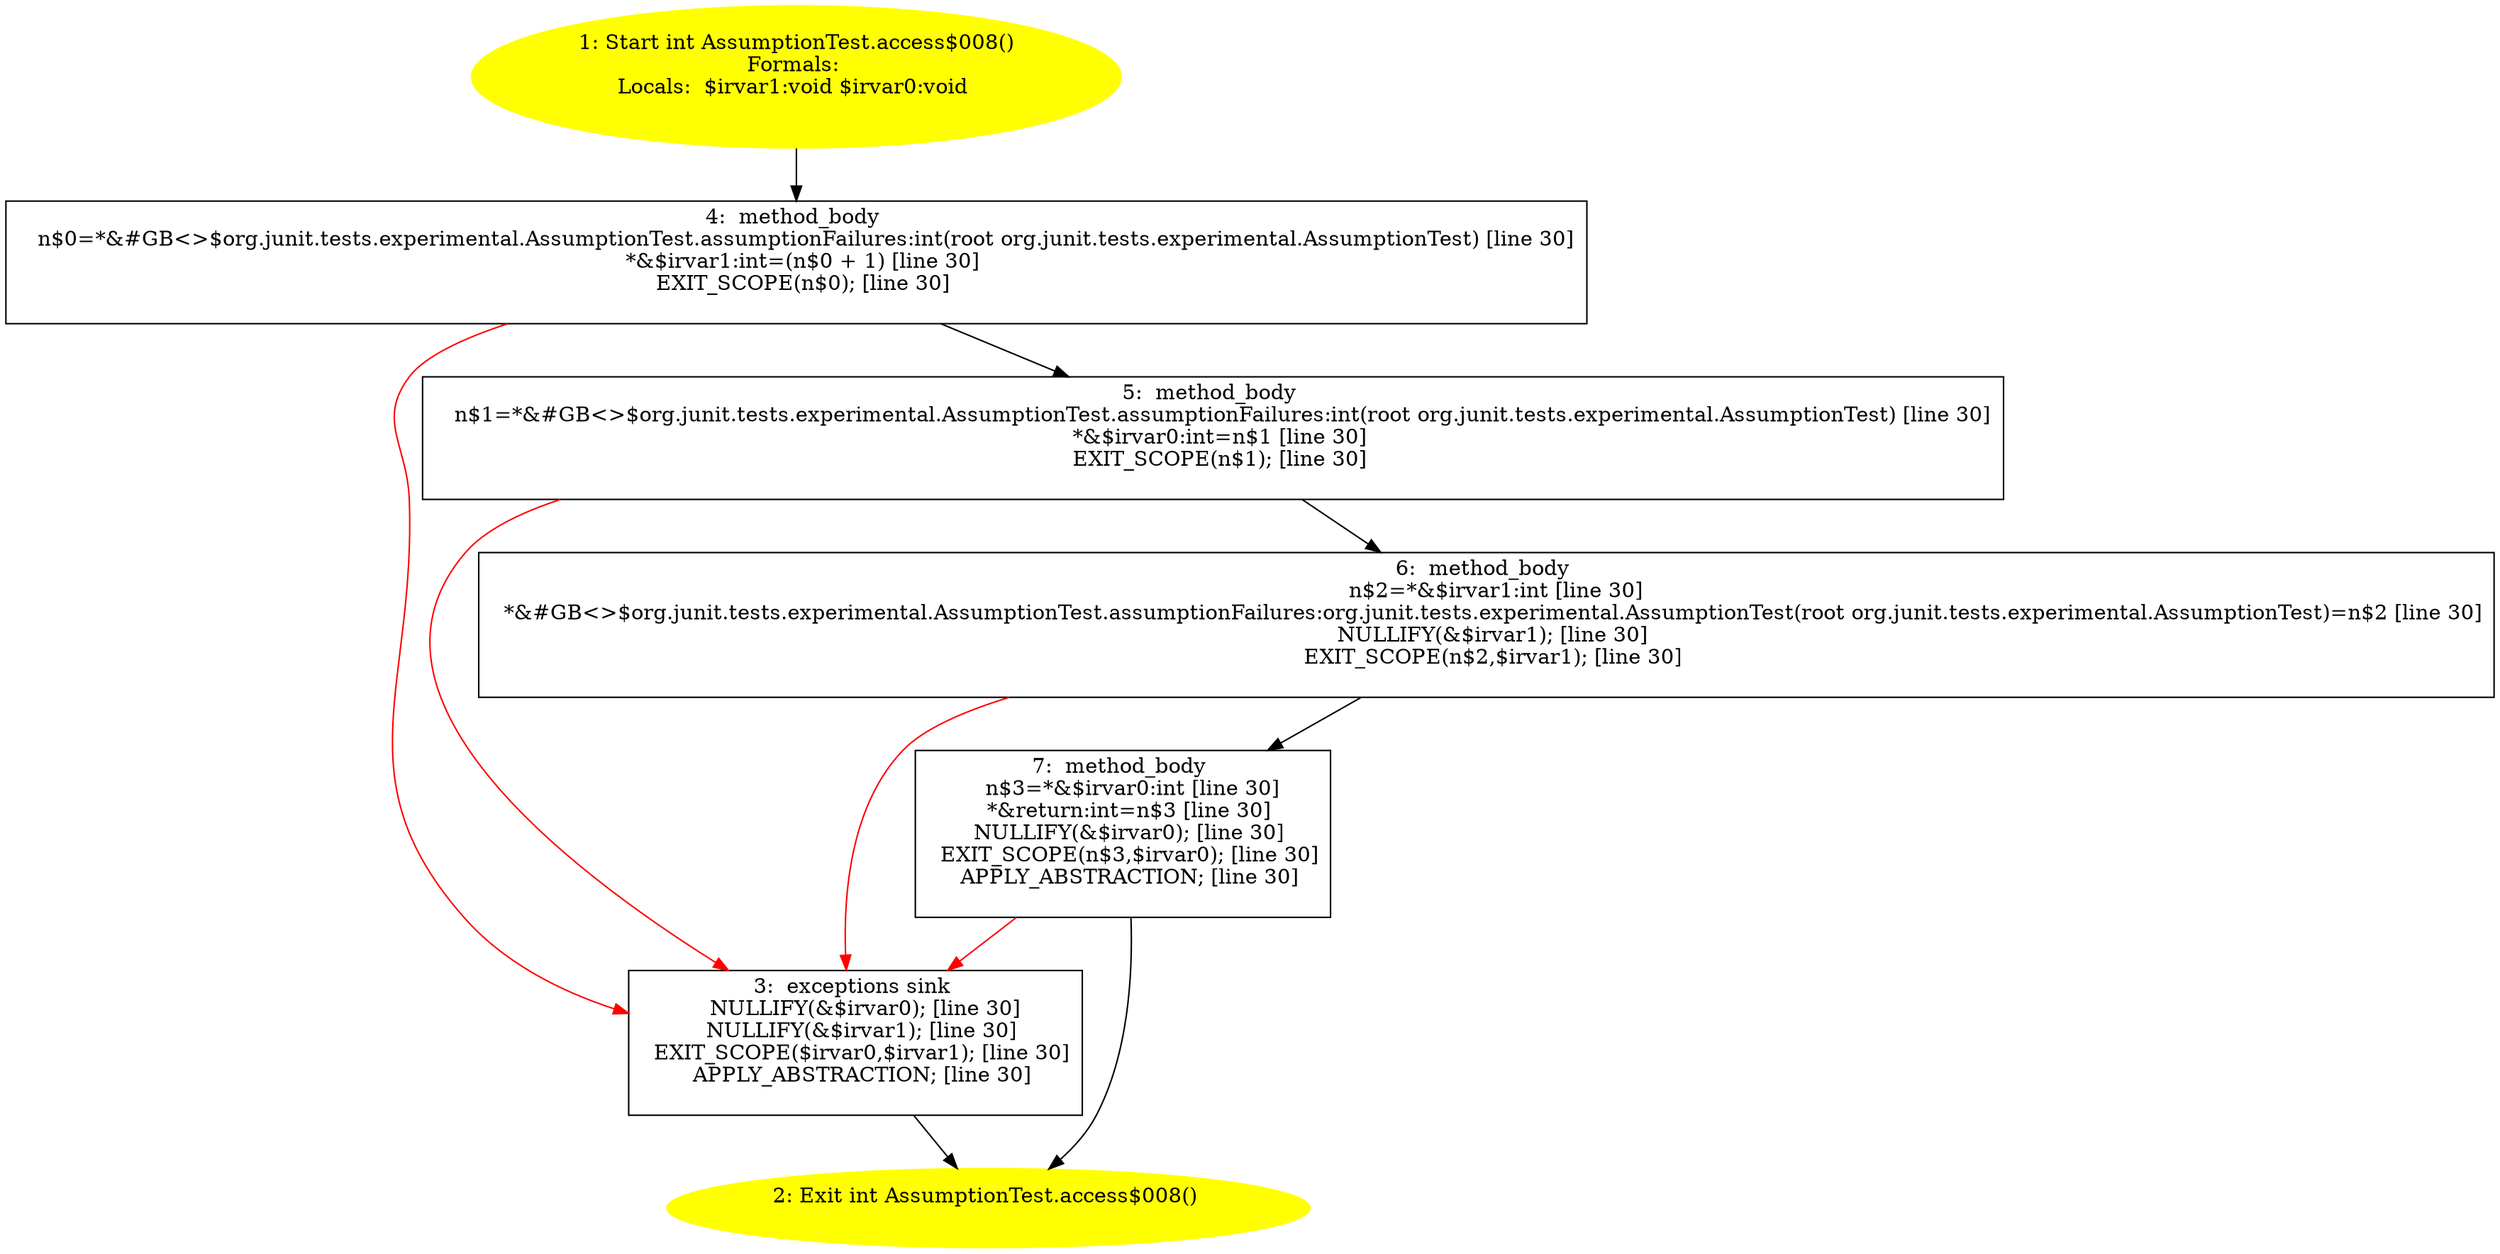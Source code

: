 /* @generated */
digraph cfg {
"org.junit.tests.experimental.AssumptionTest.access$008():int.a6088c7a06ea91536db576530dc1a75c_1" [label="1: Start int AssumptionTest.access$008()\nFormals: \nLocals:  $irvar1:void $irvar0:void \n  " color=yellow style=filled]
	

	 "org.junit.tests.experimental.AssumptionTest.access$008():int.a6088c7a06ea91536db576530dc1a75c_1" -> "org.junit.tests.experimental.AssumptionTest.access$008():int.a6088c7a06ea91536db576530dc1a75c_4" ;
"org.junit.tests.experimental.AssumptionTest.access$008():int.a6088c7a06ea91536db576530dc1a75c_2" [label="2: Exit int AssumptionTest.access$008() \n  " color=yellow style=filled]
	

"org.junit.tests.experimental.AssumptionTest.access$008():int.a6088c7a06ea91536db576530dc1a75c_3" [label="3:  exceptions sink \n   NULLIFY(&$irvar0); [line 30]\n  NULLIFY(&$irvar1); [line 30]\n  EXIT_SCOPE($irvar0,$irvar1); [line 30]\n  APPLY_ABSTRACTION; [line 30]\n " shape="box"]
	

	 "org.junit.tests.experimental.AssumptionTest.access$008():int.a6088c7a06ea91536db576530dc1a75c_3" -> "org.junit.tests.experimental.AssumptionTest.access$008():int.a6088c7a06ea91536db576530dc1a75c_2" ;
"org.junit.tests.experimental.AssumptionTest.access$008():int.a6088c7a06ea91536db576530dc1a75c_4" [label="4:  method_body \n   n$0=*&#GB<>$org.junit.tests.experimental.AssumptionTest.assumptionFailures:int(root org.junit.tests.experimental.AssumptionTest) [line 30]\n  *&$irvar1:int=(n$0 + 1) [line 30]\n  EXIT_SCOPE(n$0); [line 30]\n " shape="box"]
	

	 "org.junit.tests.experimental.AssumptionTest.access$008():int.a6088c7a06ea91536db576530dc1a75c_4" -> "org.junit.tests.experimental.AssumptionTest.access$008():int.a6088c7a06ea91536db576530dc1a75c_5" ;
	 "org.junit.tests.experimental.AssumptionTest.access$008():int.a6088c7a06ea91536db576530dc1a75c_4" -> "org.junit.tests.experimental.AssumptionTest.access$008():int.a6088c7a06ea91536db576530dc1a75c_3" [color="red" ];
"org.junit.tests.experimental.AssumptionTest.access$008():int.a6088c7a06ea91536db576530dc1a75c_5" [label="5:  method_body \n   n$1=*&#GB<>$org.junit.tests.experimental.AssumptionTest.assumptionFailures:int(root org.junit.tests.experimental.AssumptionTest) [line 30]\n  *&$irvar0:int=n$1 [line 30]\n  EXIT_SCOPE(n$1); [line 30]\n " shape="box"]
	

	 "org.junit.tests.experimental.AssumptionTest.access$008():int.a6088c7a06ea91536db576530dc1a75c_5" -> "org.junit.tests.experimental.AssumptionTest.access$008():int.a6088c7a06ea91536db576530dc1a75c_6" ;
	 "org.junit.tests.experimental.AssumptionTest.access$008():int.a6088c7a06ea91536db576530dc1a75c_5" -> "org.junit.tests.experimental.AssumptionTest.access$008():int.a6088c7a06ea91536db576530dc1a75c_3" [color="red" ];
"org.junit.tests.experimental.AssumptionTest.access$008():int.a6088c7a06ea91536db576530dc1a75c_6" [label="6:  method_body \n   n$2=*&$irvar1:int [line 30]\n  *&#GB<>$org.junit.tests.experimental.AssumptionTest.assumptionFailures:org.junit.tests.experimental.AssumptionTest(root org.junit.tests.experimental.AssumptionTest)=n$2 [line 30]\n  NULLIFY(&$irvar1); [line 30]\n  EXIT_SCOPE(n$2,$irvar1); [line 30]\n " shape="box"]
	

	 "org.junit.tests.experimental.AssumptionTest.access$008():int.a6088c7a06ea91536db576530dc1a75c_6" -> "org.junit.tests.experimental.AssumptionTest.access$008():int.a6088c7a06ea91536db576530dc1a75c_7" ;
	 "org.junit.tests.experimental.AssumptionTest.access$008():int.a6088c7a06ea91536db576530dc1a75c_6" -> "org.junit.tests.experimental.AssumptionTest.access$008():int.a6088c7a06ea91536db576530dc1a75c_3" [color="red" ];
"org.junit.tests.experimental.AssumptionTest.access$008():int.a6088c7a06ea91536db576530dc1a75c_7" [label="7:  method_body \n   n$3=*&$irvar0:int [line 30]\n  *&return:int=n$3 [line 30]\n  NULLIFY(&$irvar0); [line 30]\n  EXIT_SCOPE(n$3,$irvar0); [line 30]\n  APPLY_ABSTRACTION; [line 30]\n " shape="box"]
	

	 "org.junit.tests.experimental.AssumptionTest.access$008():int.a6088c7a06ea91536db576530dc1a75c_7" -> "org.junit.tests.experimental.AssumptionTest.access$008():int.a6088c7a06ea91536db576530dc1a75c_2" ;
	 "org.junit.tests.experimental.AssumptionTest.access$008():int.a6088c7a06ea91536db576530dc1a75c_7" -> "org.junit.tests.experimental.AssumptionTest.access$008():int.a6088c7a06ea91536db576530dc1a75c_3" [color="red" ];
}
